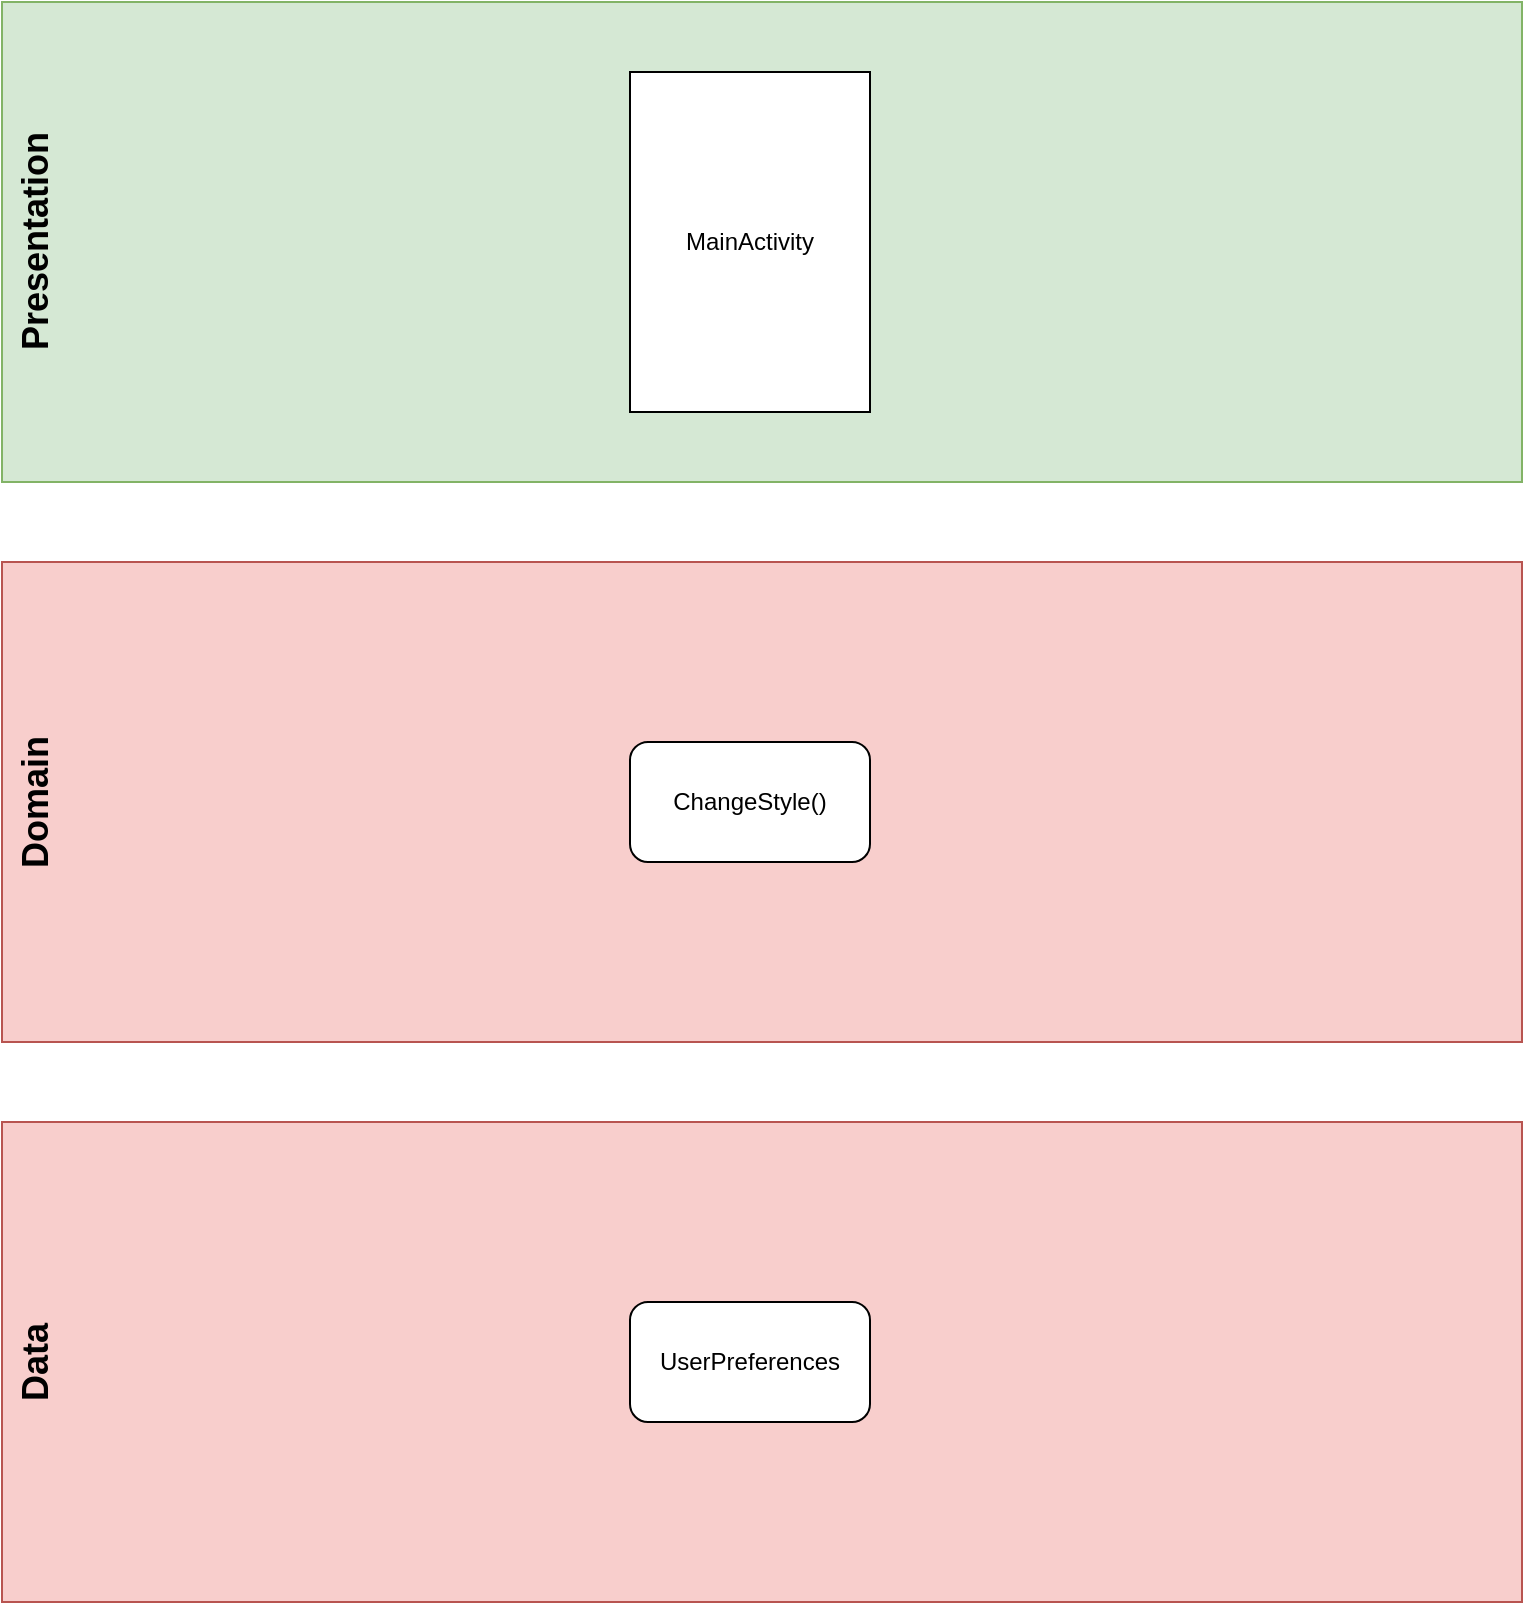 <mxfile version="20.3.0" type="device"><diagram id="SBW2stxokHcB_rOv7ojl" name="Страница 1"><mxGraphModel dx="1422" dy="875" grid="1" gridSize="10" guides="1" tooltips="1" connect="1" arrows="1" fold="1" page="1" pageScale="1" pageWidth="827" pageHeight="1169" math="0" shadow="0"><root><mxCell id="0"/><mxCell id="1" parent="0"/><mxCell id="w8UM3hcMZ4aytdphHmVd-1" value="Presentation" style="rounded=0;fillColor=#d5e8d4;strokeColor=#82b366;fontStyle=1;fontSize=18;horizontal=0;align=center;labelPosition=center;verticalLabelPosition=middle;verticalAlign=top;labelBorderColor=none;fontColor=default;html=1;" parent="1" vertex="1"><mxGeometry x="40" y="40" width="760" height="240" as="geometry"/></mxCell><mxCell id="52LJ2J6gBUmsSVRupjXv-1" value="MainActivity" style="rounded=0;whiteSpace=wrap;html=1;" vertex="1" parent="1"><mxGeometry x="354" y="75" width="120" height="170" as="geometry"/></mxCell><mxCell id="52LJ2J6gBUmsSVRupjXv-2" value="Domain" style="rounded=0;whiteSpace=wrap;html=1;fillColor=#f8cecc;strokeColor=#b85450;fontSize=18;fontStyle=1;align=center;verticalAlign=top;horizontal=0;" vertex="1" parent="1"><mxGeometry x="40" y="320" width="760" height="240" as="geometry"/></mxCell><mxCell id="52LJ2J6gBUmsSVRupjXv-3" value="ChangeStyle()" style="rounded=1;whiteSpace=wrap;html=1;" vertex="1" parent="1"><mxGeometry x="354" y="410" width="120" height="60" as="geometry"/></mxCell><mxCell id="52LJ2J6gBUmsSVRupjXv-4" value="Data" style="rounded=0;whiteSpace=wrap;html=1;fillColor=#f8cecc;strokeColor=#b85450;fontSize=18;fontStyle=1;align=center;verticalAlign=top;horizontal=0;" vertex="1" parent="1"><mxGeometry x="40" y="600" width="760" height="240" as="geometry"/></mxCell><mxCell id="52LJ2J6gBUmsSVRupjXv-6" value="UserPreferences" style="rounded=1;whiteSpace=wrap;html=1;" vertex="1" parent="1"><mxGeometry x="354" y="690" width="120" height="60" as="geometry"/></mxCell></root></mxGraphModel></diagram></mxfile>